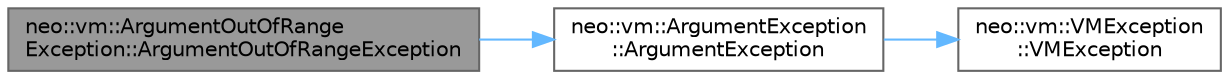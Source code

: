 digraph "neo::vm::ArgumentOutOfRangeException::ArgumentOutOfRangeException"
{
 // LATEX_PDF_SIZE
  bgcolor="transparent";
  edge [fontname=Helvetica,fontsize=10,labelfontname=Helvetica,labelfontsize=10];
  node [fontname=Helvetica,fontsize=10,shape=box,height=0.2,width=0.4];
  rankdir="LR";
  Node1 [id="Node000001",label="neo::vm::ArgumentOutOfRange\lException::ArgumentOutOfRangeException",height=0.2,width=0.4,color="gray40", fillcolor="grey60", style="filled", fontcolor="black",tooltip="Constructs a new ArgumentOutOfRangeException."];
  Node1 -> Node2 [id="edge1_Node000001_Node000002",color="steelblue1",style="solid",tooltip=" "];
  Node2 [id="Node000002",label="neo::vm::ArgumentException\l::ArgumentException",height=0.2,width=0.4,color="grey40", fillcolor="white", style="filled",URL="$classneo_1_1vm_1_1_argument_exception.html#a1557d3562ea0bb85a1012c5637855aab",tooltip="Constructs a new ArgumentException."];
  Node2 -> Node3 [id="edge2_Node000002_Node000003",color="steelblue1",style="solid",tooltip=" "];
  Node3 [id="Node000003",label="neo::vm::VMException\l::VMException",height=0.2,width=0.4,color="grey40", fillcolor="white", style="filled",URL="$classneo_1_1vm_1_1_v_m_exception.html#a483e73729701385387a469aa1de980cc",tooltip="Constructs a new VMException."];
}
